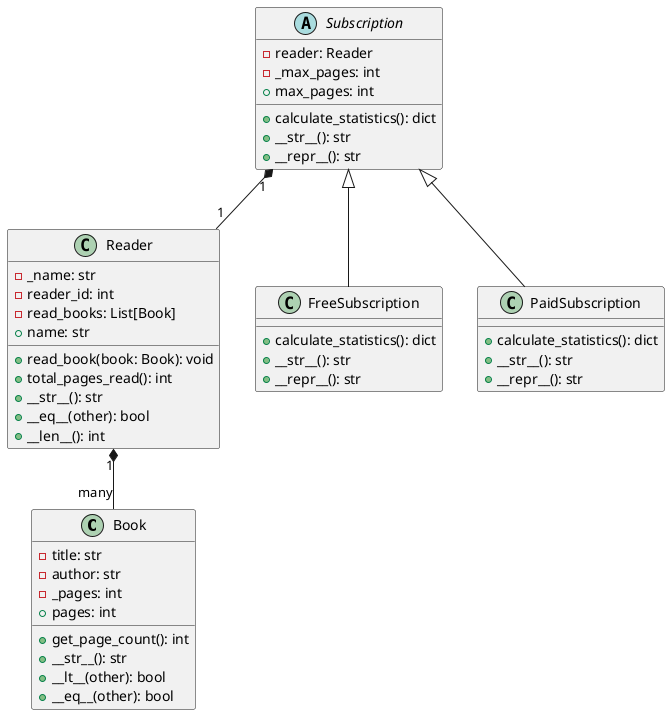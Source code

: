 @startuml

class Book {
    - title: str
    - author: str
    - _pages: int
    + pages: int
    + get_page_count(): int
    + __str__(): str
    + __lt__(other): bool
    + __eq__(other): bool
}

class Reader {
    - _name: str
    - reader_id: int
    - read_books: List[Book]
    + name: str
    + read_book(book: Book): void
    + total_pages_read(): int
    + __str__(): str
    + __eq__(other): bool
    + __len__(): int
}

abstract class Subscription {
    - reader: Reader
    - _max_pages: int
    + max_pages: int
    + calculate_statistics(): dict
    + __str__(): str
    + __repr__(): str
}

class FreeSubscription {
    + calculate_statistics(): dict
    + __str__(): str
    + __repr__(): str
}

class PaidSubscription {
    + calculate_statistics(): dict
    + __str__(): str
    + __repr__(): str
}

Subscription <|-- FreeSubscription
Subscription <|-- PaidSubscription
Reader "1" *-- "many" Book
Subscription "1" *-- "1" Reader

@enduml

